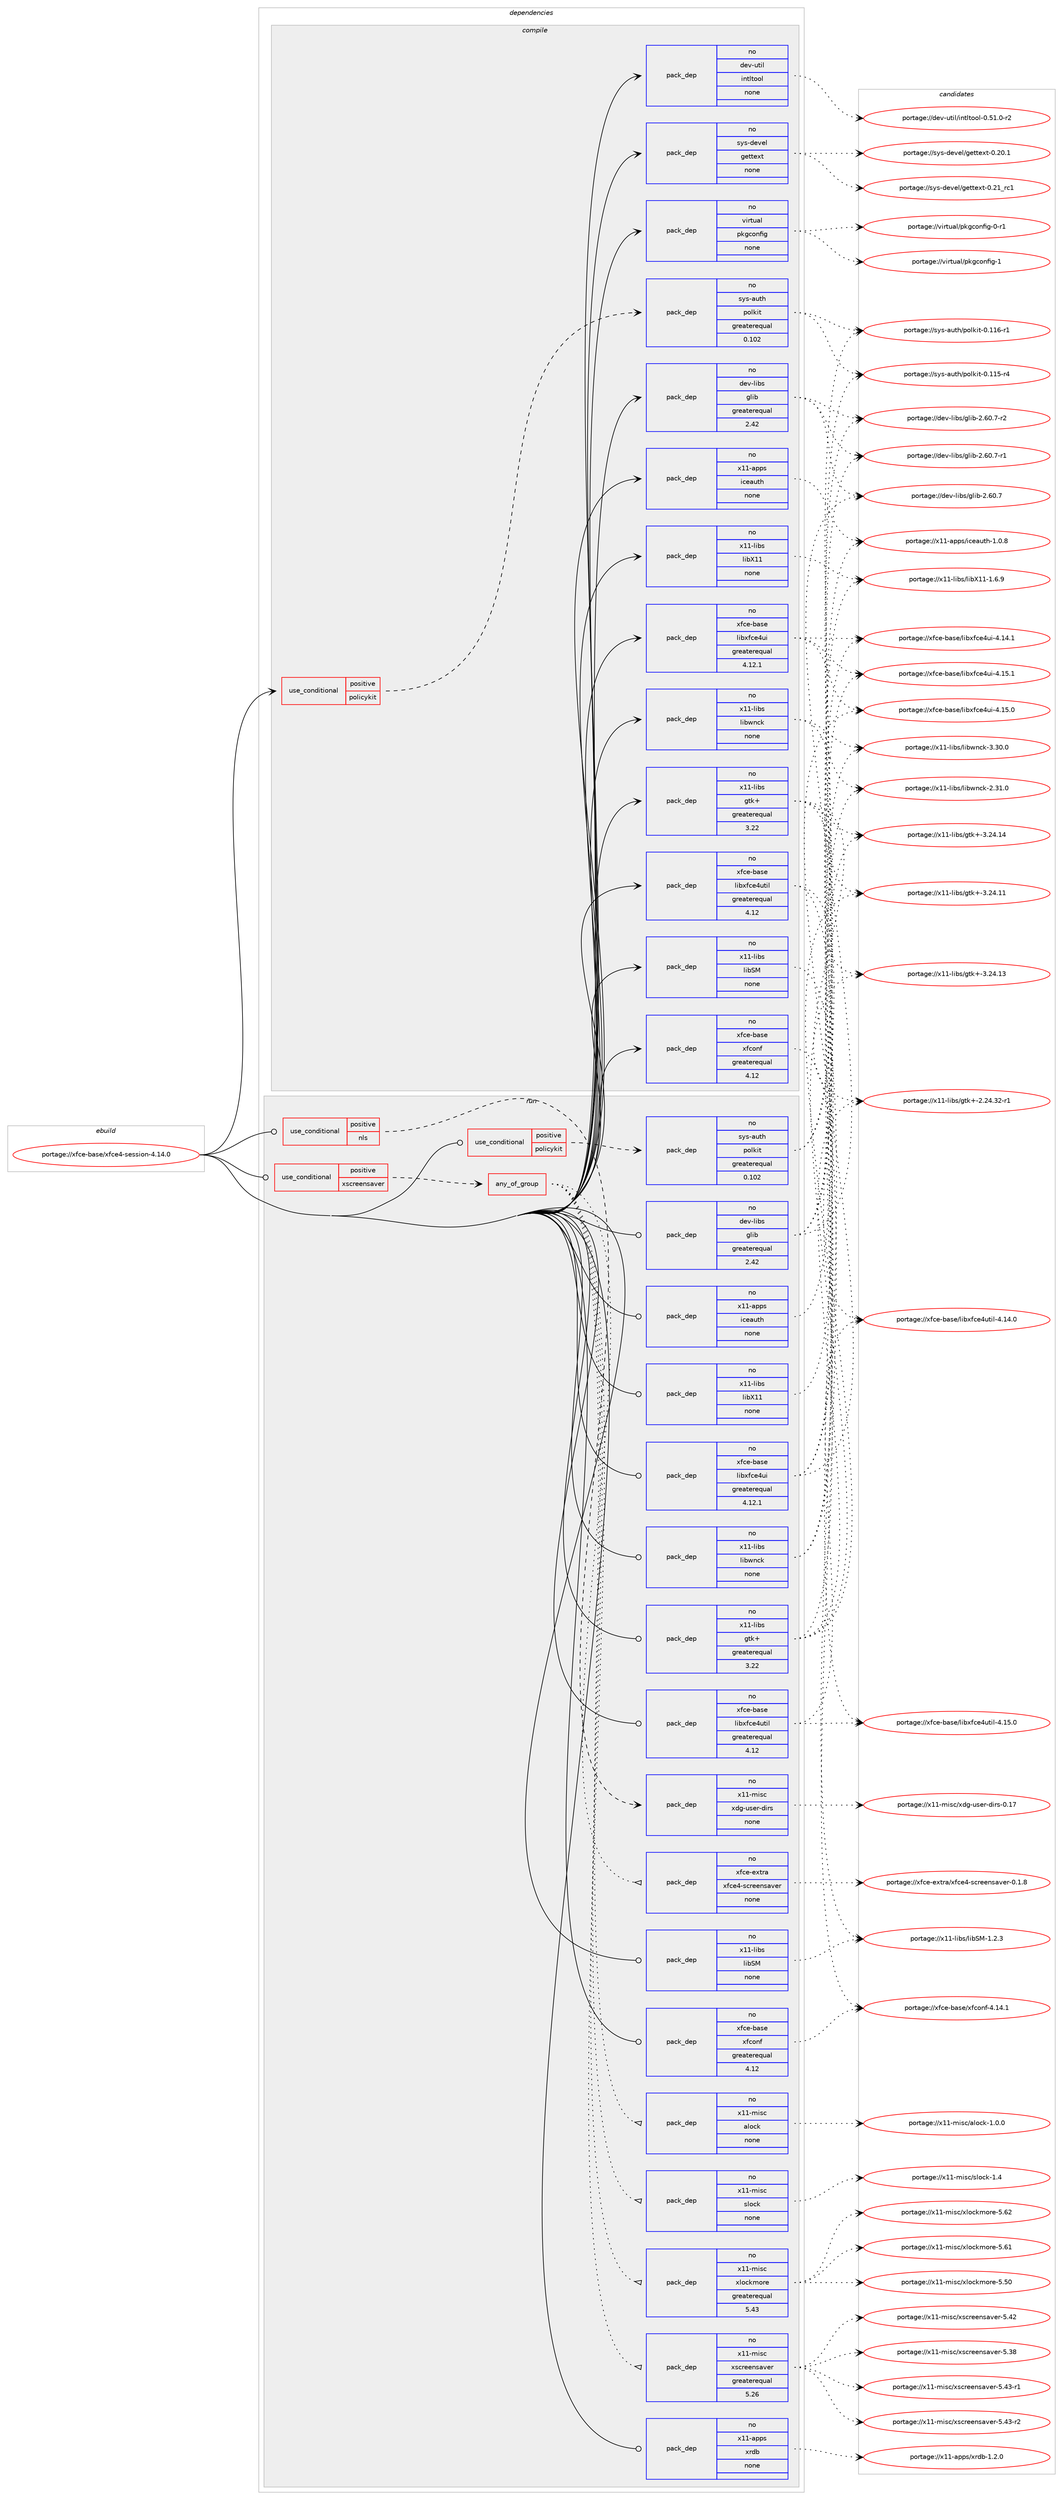 digraph prolog {

# *************
# Graph options
# *************

newrank=true;
concentrate=true;
compound=true;
graph [rankdir=LR,fontname=Helvetica,fontsize=10,ranksep=1.5];#, ranksep=2.5, nodesep=0.2];
edge  [arrowhead=vee];
node  [fontname=Helvetica,fontsize=10];

# **********
# The ebuild
# **********

subgraph cluster_leftcol {
color=gray;
rank=same;
label=<<i>ebuild</i>>;
id [label="portage://xfce-base/xfce4-session-4.14.0", color=red, width=4, href="../xfce-base/xfce4-session-4.14.0.svg"];
}

# ****************
# The dependencies
# ****************

subgraph cluster_midcol {
color=gray;
label=<<i>dependencies</i>>;
subgraph cluster_compile {
fillcolor="#eeeeee";
style=filled;
label=<<i>compile</i>>;
subgraph cond162 {
dependency1315 [label=<<TABLE BORDER="0" CELLBORDER="1" CELLSPACING="0" CELLPADDING="4"><TR><TD ROWSPAN="3" CELLPADDING="10">use_conditional</TD></TR><TR><TD>positive</TD></TR><TR><TD>policykit</TD></TR></TABLE>>, shape=none, color=red];
subgraph pack1143 {
dependency1316 [label=<<TABLE BORDER="0" CELLBORDER="1" CELLSPACING="0" CELLPADDING="4" WIDTH="220"><TR><TD ROWSPAN="6" CELLPADDING="30">pack_dep</TD></TR><TR><TD WIDTH="110">no</TD></TR><TR><TD>sys-auth</TD></TR><TR><TD>polkit</TD></TR><TR><TD>greaterequal</TD></TR><TR><TD>0.102</TD></TR></TABLE>>, shape=none, color=blue];
}
dependency1315:e -> dependency1316:w [weight=20,style="dashed",arrowhead="vee"];
}
id:e -> dependency1315:w [weight=20,style="solid",arrowhead="vee"];
subgraph pack1144 {
dependency1317 [label=<<TABLE BORDER="0" CELLBORDER="1" CELLSPACING="0" CELLPADDING="4" WIDTH="220"><TR><TD ROWSPAN="6" CELLPADDING="30">pack_dep</TD></TR><TR><TD WIDTH="110">no</TD></TR><TR><TD>dev-libs</TD></TR><TR><TD>glib</TD></TR><TR><TD>greaterequal</TD></TR><TR><TD>2.42</TD></TR></TABLE>>, shape=none, color=blue];
}
id:e -> dependency1317:w [weight=20,style="solid",arrowhead="vee"];
subgraph pack1145 {
dependency1318 [label=<<TABLE BORDER="0" CELLBORDER="1" CELLSPACING="0" CELLPADDING="4" WIDTH="220"><TR><TD ROWSPAN="6" CELLPADDING="30">pack_dep</TD></TR><TR><TD WIDTH="110">no</TD></TR><TR><TD>dev-util</TD></TR><TR><TD>intltool</TD></TR><TR><TD>none</TD></TR><TR><TD></TD></TR></TABLE>>, shape=none, color=blue];
}
id:e -> dependency1318:w [weight=20,style="solid",arrowhead="vee"];
subgraph pack1146 {
dependency1319 [label=<<TABLE BORDER="0" CELLBORDER="1" CELLSPACING="0" CELLPADDING="4" WIDTH="220"><TR><TD ROWSPAN="6" CELLPADDING="30">pack_dep</TD></TR><TR><TD WIDTH="110">no</TD></TR><TR><TD>sys-devel</TD></TR><TR><TD>gettext</TD></TR><TR><TD>none</TD></TR><TR><TD></TD></TR></TABLE>>, shape=none, color=blue];
}
id:e -> dependency1319:w [weight=20,style="solid",arrowhead="vee"];
subgraph pack1147 {
dependency1320 [label=<<TABLE BORDER="0" CELLBORDER="1" CELLSPACING="0" CELLPADDING="4" WIDTH="220"><TR><TD ROWSPAN="6" CELLPADDING="30">pack_dep</TD></TR><TR><TD WIDTH="110">no</TD></TR><TR><TD>virtual</TD></TR><TR><TD>pkgconfig</TD></TR><TR><TD>none</TD></TR><TR><TD></TD></TR></TABLE>>, shape=none, color=blue];
}
id:e -> dependency1320:w [weight=20,style="solid",arrowhead="vee"];
subgraph pack1148 {
dependency1321 [label=<<TABLE BORDER="0" CELLBORDER="1" CELLSPACING="0" CELLPADDING="4" WIDTH="220"><TR><TD ROWSPAN="6" CELLPADDING="30">pack_dep</TD></TR><TR><TD WIDTH="110">no</TD></TR><TR><TD>x11-apps</TD></TR><TR><TD>iceauth</TD></TR><TR><TD>none</TD></TR><TR><TD></TD></TR></TABLE>>, shape=none, color=blue];
}
id:e -> dependency1321:w [weight=20,style="solid",arrowhead="vee"];
subgraph pack1149 {
dependency1322 [label=<<TABLE BORDER="0" CELLBORDER="1" CELLSPACING="0" CELLPADDING="4" WIDTH="220"><TR><TD ROWSPAN="6" CELLPADDING="30">pack_dep</TD></TR><TR><TD WIDTH="110">no</TD></TR><TR><TD>x11-libs</TD></TR><TR><TD>gtk+</TD></TR><TR><TD>greaterequal</TD></TR><TR><TD>3.22</TD></TR></TABLE>>, shape=none, color=blue];
}
id:e -> dependency1322:w [weight=20,style="solid",arrowhead="vee"];
subgraph pack1150 {
dependency1323 [label=<<TABLE BORDER="0" CELLBORDER="1" CELLSPACING="0" CELLPADDING="4" WIDTH="220"><TR><TD ROWSPAN="6" CELLPADDING="30">pack_dep</TD></TR><TR><TD WIDTH="110">no</TD></TR><TR><TD>x11-libs</TD></TR><TR><TD>libSM</TD></TR><TR><TD>none</TD></TR><TR><TD></TD></TR></TABLE>>, shape=none, color=blue];
}
id:e -> dependency1323:w [weight=20,style="solid",arrowhead="vee"];
subgraph pack1151 {
dependency1324 [label=<<TABLE BORDER="0" CELLBORDER="1" CELLSPACING="0" CELLPADDING="4" WIDTH="220"><TR><TD ROWSPAN="6" CELLPADDING="30">pack_dep</TD></TR><TR><TD WIDTH="110">no</TD></TR><TR><TD>x11-libs</TD></TR><TR><TD>libX11</TD></TR><TR><TD>none</TD></TR><TR><TD></TD></TR></TABLE>>, shape=none, color=blue];
}
id:e -> dependency1324:w [weight=20,style="solid",arrowhead="vee"];
subgraph pack1152 {
dependency1325 [label=<<TABLE BORDER="0" CELLBORDER="1" CELLSPACING="0" CELLPADDING="4" WIDTH="220"><TR><TD ROWSPAN="6" CELLPADDING="30">pack_dep</TD></TR><TR><TD WIDTH="110">no</TD></TR><TR><TD>x11-libs</TD></TR><TR><TD>libwnck</TD></TR><TR><TD>none</TD></TR><TR><TD></TD></TR></TABLE>>, shape=none, color=blue];
}
id:e -> dependency1325:w [weight=20,style="solid",arrowhead="vee"];
subgraph pack1153 {
dependency1326 [label=<<TABLE BORDER="0" CELLBORDER="1" CELLSPACING="0" CELLPADDING="4" WIDTH="220"><TR><TD ROWSPAN="6" CELLPADDING="30">pack_dep</TD></TR><TR><TD WIDTH="110">no</TD></TR><TR><TD>xfce-base</TD></TR><TR><TD>libxfce4ui</TD></TR><TR><TD>greaterequal</TD></TR><TR><TD>4.12.1</TD></TR></TABLE>>, shape=none, color=blue];
}
id:e -> dependency1326:w [weight=20,style="solid",arrowhead="vee"];
subgraph pack1154 {
dependency1327 [label=<<TABLE BORDER="0" CELLBORDER="1" CELLSPACING="0" CELLPADDING="4" WIDTH="220"><TR><TD ROWSPAN="6" CELLPADDING="30">pack_dep</TD></TR><TR><TD WIDTH="110">no</TD></TR><TR><TD>xfce-base</TD></TR><TR><TD>libxfce4util</TD></TR><TR><TD>greaterequal</TD></TR><TR><TD>4.12</TD></TR></TABLE>>, shape=none, color=blue];
}
id:e -> dependency1327:w [weight=20,style="solid",arrowhead="vee"];
subgraph pack1155 {
dependency1328 [label=<<TABLE BORDER="0" CELLBORDER="1" CELLSPACING="0" CELLPADDING="4" WIDTH="220"><TR><TD ROWSPAN="6" CELLPADDING="30">pack_dep</TD></TR><TR><TD WIDTH="110">no</TD></TR><TR><TD>xfce-base</TD></TR><TR><TD>xfconf</TD></TR><TR><TD>greaterequal</TD></TR><TR><TD>4.12</TD></TR></TABLE>>, shape=none, color=blue];
}
id:e -> dependency1328:w [weight=20,style="solid",arrowhead="vee"];
}
subgraph cluster_compileandrun {
fillcolor="#eeeeee";
style=filled;
label=<<i>compile and run</i>>;
}
subgraph cluster_run {
fillcolor="#eeeeee";
style=filled;
label=<<i>run</i>>;
subgraph cond163 {
dependency1329 [label=<<TABLE BORDER="0" CELLBORDER="1" CELLSPACING="0" CELLPADDING="4"><TR><TD ROWSPAN="3" CELLPADDING="10">use_conditional</TD></TR><TR><TD>positive</TD></TR><TR><TD>nls</TD></TR></TABLE>>, shape=none, color=red];
subgraph pack1156 {
dependency1330 [label=<<TABLE BORDER="0" CELLBORDER="1" CELLSPACING="0" CELLPADDING="4" WIDTH="220"><TR><TD ROWSPAN="6" CELLPADDING="30">pack_dep</TD></TR><TR><TD WIDTH="110">no</TD></TR><TR><TD>x11-misc</TD></TR><TR><TD>xdg-user-dirs</TD></TR><TR><TD>none</TD></TR><TR><TD></TD></TR></TABLE>>, shape=none, color=blue];
}
dependency1329:e -> dependency1330:w [weight=20,style="dashed",arrowhead="vee"];
}
id:e -> dependency1329:w [weight=20,style="solid",arrowhead="odot"];
subgraph cond164 {
dependency1331 [label=<<TABLE BORDER="0" CELLBORDER="1" CELLSPACING="0" CELLPADDING="4"><TR><TD ROWSPAN="3" CELLPADDING="10">use_conditional</TD></TR><TR><TD>positive</TD></TR><TR><TD>policykit</TD></TR></TABLE>>, shape=none, color=red];
subgraph pack1157 {
dependency1332 [label=<<TABLE BORDER="0" CELLBORDER="1" CELLSPACING="0" CELLPADDING="4" WIDTH="220"><TR><TD ROWSPAN="6" CELLPADDING="30">pack_dep</TD></TR><TR><TD WIDTH="110">no</TD></TR><TR><TD>sys-auth</TD></TR><TR><TD>polkit</TD></TR><TR><TD>greaterequal</TD></TR><TR><TD>0.102</TD></TR></TABLE>>, shape=none, color=blue];
}
dependency1331:e -> dependency1332:w [weight=20,style="dashed",arrowhead="vee"];
}
id:e -> dependency1331:w [weight=20,style="solid",arrowhead="odot"];
subgraph cond165 {
dependency1333 [label=<<TABLE BORDER="0" CELLBORDER="1" CELLSPACING="0" CELLPADDING="4"><TR><TD ROWSPAN="3" CELLPADDING="10">use_conditional</TD></TR><TR><TD>positive</TD></TR><TR><TD>xscreensaver</TD></TR></TABLE>>, shape=none, color=red];
subgraph any12 {
dependency1334 [label=<<TABLE BORDER="0" CELLBORDER="1" CELLSPACING="0" CELLPADDING="4"><TR><TD CELLPADDING="10">any_of_group</TD></TR></TABLE>>, shape=none, color=red];subgraph pack1158 {
dependency1335 [label=<<TABLE BORDER="0" CELLBORDER="1" CELLSPACING="0" CELLPADDING="4" WIDTH="220"><TR><TD ROWSPAN="6" CELLPADDING="30">pack_dep</TD></TR><TR><TD WIDTH="110">no</TD></TR><TR><TD>xfce-extra</TD></TR><TR><TD>xfce4-screensaver</TD></TR><TR><TD>none</TD></TR><TR><TD></TD></TR></TABLE>>, shape=none, color=blue];
}
dependency1334:e -> dependency1335:w [weight=20,style="dotted",arrowhead="oinv"];
subgraph pack1159 {
dependency1336 [label=<<TABLE BORDER="0" CELLBORDER="1" CELLSPACING="0" CELLPADDING="4" WIDTH="220"><TR><TD ROWSPAN="6" CELLPADDING="30">pack_dep</TD></TR><TR><TD WIDTH="110">no</TD></TR><TR><TD>x11-misc</TD></TR><TR><TD>xscreensaver</TD></TR><TR><TD>greaterequal</TD></TR><TR><TD>5.26</TD></TR></TABLE>>, shape=none, color=blue];
}
dependency1334:e -> dependency1336:w [weight=20,style="dotted",arrowhead="oinv"];
subgraph pack1160 {
dependency1337 [label=<<TABLE BORDER="0" CELLBORDER="1" CELLSPACING="0" CELLPADDING="4" WIDTH="220"><TR><TD ROWSPAN="6" CELLPADDING="30">pack_dep</TD></TR><TR><TD WIDTH="110">no</TD></TR><TR><TD>x11-misc</TD></TR><TR><TD>xlockmore</TD></TR><TR><TD>greaterequal</TD></TR><TR><TD>5.43</TD></TR></TABLE>>, shape=none, color=blue];
}
dependency1334:e -> dependency1337:w [weight=20,style="dotted",arrowhead="oinv"];
subgraph pack1161 {
dependency1338 [label=<<TABLE BORDER="0" CELLBORDER="1" CELLSPACING="0" CELLPADDING="4" WIDTH="220"><TR><TD ROWSPAN="6" CELLPADDING="30">pack_dep</TD></TR><TR><TD WIDTH="110">no</TD></TR><TR><TD>x11-misc</TD></TR><TR><TD>slock</TD></TR><TR><TD>none</TD></TR><TR><TD></TD></TR></TABLE>>, shape=none, color=blue];
}
dependency1334:e -> dependency1338:w [weight=20,style="dotted",arrowhead="oinv"];
subgraph pack1162 {
dependency1339 [label=<<TABLE BORDER="0" CELLBORDER="1" CELLSPACING="0" CELLPADDING="4" WIDTH="220"><TR><TD ROWSPAN="6" CELLPADDING="30">pack_dep</TD></TR><TR><TD WIDTH="110">no</TD></TR><TR><TD>x11-misc</TD></TR><TR><TD>alock</TD></TR><TR><TD>none</TD></TR><TR><TD></TD></TR></TABLE>>, shape=none, color=blue];
}
dependency1334:e -> dependency1339:w [weight=20,style="dotted",arrowhead="oinv"];
}
dependency1333:e -> dependency1334:w [weight=20,style="dashed",arrowhead="vee"];
}
id:e -> dependency1333:w [weight=20,style="solid",arrowhead="odot"];
subgraph pack1163 {
dependency1340 [label=<<TABLE BORDER="0" CELLBORDER="1" CELLSPACING="0" CELLPADDING="4" WIDTH="220"><TR><TD ROWSPAN="6" CELLPADDING="30">pack_dep</TD></TR><TR><TD WIDTH="110">no</TD></TR><TR><TD>dev-libs</TD></TR><TR><TD>glib</TD></TR><TR><TD>greaterequal</TD></TR><TR><TD>2.42</TD></TR></TABLE>>, shape=none, color=blue];
}
id:e -> dependency1340:w [weight=20,style="solid",arrowhead="odot"];
subgraph pack1164 {
dependency1341 [label=<<TABLE BORDER="0" CELLBORDER="1" CELLSPACING="0" CELLPADDING="4" WIDTH="220"><TR><TD ROWSPAN="6" CELLPADDING="30">pack_dep</TD></TR><TR><TD WIDTH="110">no</TD></TR><TR><TD>x11-apps</TD></TR><TR><TD>iceauth</TD></TR><TR><TD>none</TD></TR><TR><TD></TD></TR></TABLE>>, shape=none, color=blue];
}
id:e -> dependency1341:w [weight=20,style="solid",arrowhead="odot"];
subgraph pack1165 {
dependency1342 [label=<<TABLE BORDER="0" CELLBORDER="1" CELLSPACING="0" CELLPADDING="4" WIDTH="220"><TR><TD ROWSPAN="6" CELLPADDING="30">pack_dep</TD></TR><TR><TD WIDTH="110">no</TD></TR><TR><TD>x11-apps</TD></TR><TR><TD>xrdb</TD></TR><TR><TD>none</TD></TR><TR><TD></TD></TR></TABLE>>, shape=none, color=blue];
}
id:e -> dependency1342:w [weight=20,style="solid",arrowhead="odot"];
subgraph pack1166 {
dependency1343 [label=<<TABLE BORDER="0" CELLBORDER="1" CELLSPACING="0" CELLPADDING="4" WIDTH="220"><TR><TD ROWSPAN="6" CELLPADDING="30">pack_dep</TD></TR><TR><TD WIDTH="110">no</TD></TR><TR><TD>x11-libs</TD></TR><TR><TD>gtk+</TD></TR><TR><TD>greaterequal</TD></TR><TR><TD>3.22</TD></TR></TABLE>>, shape=none, color=blue];
}
id:e -> dependency1343:w [weight=20,style="solid",arrowhead="odot"];
subgraph pack1167 {
dependency1344 [label=<<TABLE BORDER="0" CELLBORDER="1" CELLSPACING="0" CELLPADDING="4" WIDTH="220"><TR><TD ROWSPAN="6" CELLPADDING="30">pack_dep</TD></TR><TR><TD WIDTH="110">no</TD></TR><TR><TD>x11-libs</TD></TR><TR><TD>libSM</TD></TR><TR><TD>none</TD></TR><TR><TD></TD></TR></TABLE>>, shape=none, color=blue];
}
id:e -> dependency1344:w [weight=20,style="solid",arrowhead="odot"];
subgraph pack1168 {
dependency1345 [label=<<TABLE BORDER="0" CELLBORDER="1" CELLSPACING="0" CELLPADDING="4" WIDTH="220"><TR><TD ROWSPAN="6" CELLPADDING="30">pack_dep</TD></TR><TR><TD WIDTH="110">no</TD></TR><TR><TD>x11-libs</TD></TR><TR><TD>libX11</TD></TR><TR><TD>none</TD></TR><TR><TD></TD></TR></TABLE>>, shape=none, color=blue];
}
id:e -> dependency1345:w [weight=20,style="solid",arrowhead="odot"];
subgraph pack1169 {
dependency1346 [label=<<TABLE BORDER="0" CELLBORDER="1" CELLSPACING="0" CELLPADDING="4" WIDTH="220"><TR><TD ROWSPAN="6" CELLPADDING="30">pack_dep</TD></TR><TR><TD WIDTH="110">no</TD></TR><TR><TD>x11-libs</TD></TR><TR><TD>libwnck</TD></TR><TR><TD>none</TD></TR><TR><TD></TD></TR></TABLE>>, shape=none, color=blue];
}
id:e -> dependency1346:w [weight=20,style="solid",arrowhead="odot"];
subgraph pack1170 {
dependency1347 [label=<<TABLE BORDER="0" CELLBORDER="1" CELLSPACING="0" CELLPADDING="4" WIDTH="220"><TR><TD ROWSPAN="6" CELLPADDING="30">pack_dep</TD></TR><TR><TD WIDTH="110">no</TD></TR><TR><TD>xfce-base</TD></TR><TR><TD>libxfce4ui</TD></TR><TR><TD>greaterequal</TD></TR><TR><TD>4.12.1</TD></TR></TABLE>>, shape=none, color=blue];
}
id:e -> dependency1347:w [weight=20,style="solid",arrowhead="odot"];
subgraph pack1171 {
dependency1348 [label=<<TABLE BORDER="0" CELLBORDER="1" CELLSPACING="0" CELLPADDING="4" WIDTH="220"><TR><TD ROWSPAN="6" CELLPADDING="30">pack_dep</TD></TR><TR><TD WIDTH="110">no</TD></TR><TR><TD>xfce-base</TD></TR><TR><TD>libxfce4util</TD></TR><TR><TD>greaterequal</TD></TR><TR><TD>4.12</TD></TR></TABLE>>, shape=none, color=blue];
}
id:e -> dependency1348:w [weight=20,style="solid",arrowhead="odot"];
subgraph pack1172 {
dependency1349 [label=<<TABLE BORDER="0" CELLBORDER="1" CELLSPACING="0" CELLPADDING="4" WIDTH="220"><TR><TD ROWSPAN="6" CELLPADDING="30">pack_dep</TD></TR><TR><TD WIDTH="110">no</TD></TR><TR><TD>xfce-base</TD></TR><TR><TD>xfconf</TD></TR><TR><TD>greaterequal</TD></TR><TR><TD>4.12</TD></TR></TABLE>>, shape=none, color=blue];
}
id:e -> dependency1349:w [weight=20,style="solid",arrowhead="odot"];
}
}

# **************
# The candidates
# **************

subgraph cluster_choices {
rank=same;
color=gray;
label=<<i>candidates</i>>;

subgraph choice1143 {
color=black;
nodesep=1;
choice1151211154597117116104471121111081071051164548464949544511449 [label="portage://sys-auth/polkit-0.116-r1", color=red, width=4,href="../sys-auth/polkit-0.116-r1.svg"];
choice1151211154597117116104471121111081071051164548464949534511452 [label="portage://sys-auth/polkit-0.115-r4", color=red, width=4,href="../sys-auth/polkit-0.115-r4.svg"];
dependency1316:e -> choice1151211154597117116104471121111081071051164548464949544511449:w [style=dotted,weight="100"];
dependency1316:e -> choice1151211154597117116104471121111081071051164548464949534511452:w [style=dotted,weight="100"];
}
subgraph choice1144 {
color=black;
nodesep=1;
choice10010111845108105981154710310810598455046544846554511450 [label="portage://dev-libs/glib-2.60.7-r2", color=red, width=4,href="../dev-libs/glib-2.60.7-r2.svg"];
choice10010111845108105981154710310810598455046544846554511449 [label="portage://dev-libs/glib-2.60.7-r1", color=red, width=4,href="../dev-libs/glib-2.60.7-r1.svg"];
choice1001011184510810598115471031081059845504654484655 [label="portage://dev-libs/glib-2.60.7", color=red, width=4,href="../dev-libs/glib-2.60.7.svg"];
dependency1317:e -> choice10010111845108105981154710310810598455046544846554511450:w [style=dotted,weight="100"];
dependency1317:e -> choice10010111845108105981154710310810598455046544846554511449:w [style=dotted,weight="100"];
dependency1317:e -> choice1001011184510810598115471031081059845504654484655:w [style=dotted,weight="100"];
}
subgraph choice1145 {
color=black;
nodesep=1;
choice1001011184511711610510847105110116108116111111108454846534946484511450 [label="portage://dev-util/intltool-0.51.0-r2", color=red, width=4,href="../dev-util/intltool-0.51.0-r2.svg"];
dependency1318:e -> choice1001011184511711610510847105110116108116111111108454846534946484511450:w [style=dotted,weight="100"];
}
subgraph choice1146 {
color=black;
nodesep=1;
choice11512111545100101118101108471031011161161011201164548465049951149949 [label="portage://sys-devel/gettext-0.21_rc1", color=red, width=4,href="../sys-devel/gettext-0.21_rc1.svg"];
choice115121115451001011181011084710310111611610112011645484650484649 [label="portage://sys-devel/gettext-0.20.1", color=red, width=4,href="../sys-devel/gettext-0.20.1.svg"];
dependency1319:e -> choice11512111545100101118101108471031011161161011201164548465049951149949:w [style=dotted,weight="100"];
dependency1319:e -> choice115121115451001011181011084710310111611610112011645484650484649:w [style=dotted,weight="100"];
}
subgraph choice1147 {
color=black;
nodesep=1;
choice1181051141161179710847112107103991111101021051034549 [label="portage://virtual/pkgconfig-1", color=red, width=4,href="../virtual/pkgconfig-1.svg"];
choice11810511411611797108471121071039911111010210510345484511449 [label="portage://virtual/pkgconfig-0-r1", color=red, width=4,href="../virtual/pkgconfig-0-r1.svg"];
dependency1320:e -> choice1181051141161179710847112107103991111101021051034549:w [style=dotted,weight="100"];
dependency1320:e -> choice11810511411611797108471121071039911111010210510345484511449:w [style=dotted,weight="100"];
}
subgraph choice1148 {
color=black;
nodesep=1;
choice12049494597112112115471059910197117116104454946484656 [label="portage://x11-apps/iceauth-1.0.8", color=red, width=4,href="../x11-apps/iceauth-1.0.8.svg"];
dependency1321:e -> choice12049494597112112115471059910197117116104454946484656:w [style=dotted,weight="100"];
}
subgraph choice1149 {
color=black;
nodesep=1;
choice1204949451081059811547103116107434551465052464952 [label="portage://x11-libs/gtk+-3.24.14", color=red, width=4,href="../x11-libs/gtk+-3.24.14.svg"];
choice1204949451081059811547103116107434551465052464951 [label="portage://x11-libs/gtk+-3.24.13", color=red, width=4,href="../x11-libs/gtk+-3.24.13.svg"];
choice1204949451081059811547103116107434551465052464949 [label="portage://x11-libs/gtk+-3.24.11", color=red, width=4,href="../x11-libs/gtk+-3.24.11.svg"];
choice12049494510810598115471031161074345504650524651504511449 [label="portage://x11-libs/gtk+-2.24.32-r1", color=red, width=4,href="../x11-libs/gtk+-2.24.32-r1.svg"];
dependency1322:e -> choice1204949451081059811547103116107434551465052464952:w [style=dotted,weight="100"];
dependency1322:e -> choice1204949451081059811547103116107434551465052464951:w [style=dotted,weight="100"];
dependency1322:e -> choice1204949451081059811547103116107434551465052464949:w [style=dotted,weight="100"];
dependency1322:e -> choice12049494510810598115471031161074345504650524651504511449:w [style=dotted,weight="100"];
}
subgraph choice1150 {
color=black;
nodesep=1;
choice1204949451081059811547108105988377454946504651 [label="portage://x11-libs/libSM-1.2.3", color=red, width=4,href="../x11-libs/libSM-1.2.3.svg"];
dependency1323:e -> choice1204949451081059811547108105988377454946504651:w [style=dotted,weight="100"];
}
subgraph choice1151 {
color=black;
nodesep=1;
choice120494945108105981154710810598884949454946544657 [label="portage://x11-libs/libX11-1.6.9", color=red, width=4,href="../x11-libs/libX11-1.6.9.svg"];
dependency1324:e -> choice120494945108105981154710810598884949454946544657:w [style=dotted,weight="100"];
}
subgraph choice1152 {
color=black;
nodesep=1;
choice1204949451081059811547108105981191109910745514651484648 [label="portage://x11-libs/libwnck-3.30.0", color=red, width=4,href="../x11-libs/libwnck-3.30.0.svg"];
choice1204949451081059811547108105981191109910745504651494648 [label="portage://x11-libs/libwnck-2.31.0", color=red, width=4,href="../x11-libs/libwnck-2.31.0.svg"];
dependency1325:e -> choice1204949451081059811547108105981191109910745514651484648:w [style=dotted,weight="100"];
dependency1325:e -> choice1204949451081059811547108105981191109910745504651494648:w [style=dotted,weight="100"];
}
subgraph choice1153 {
color=black;
nodesep=1;
choice120102991014598971151014710810598120102991015211710545524649534649 [label="portage://xfce-base/libxfce4ui-4.15.1", color=red, width=4,href="../xfce-base/libxfce4ui-4.15.1.svg"];
choice120102991014598971151014710810598120102991015211710545524649534648 [label="portage://xfce-base/libxfce4ui-4.15.0", color=red, width=4,href="../xfce-base/libxfce4ui-4.15.0.svg"];
choice120102991014598971151014710810598120102991015211710545524649524649 [label="portage://xfce-base/libxfce4ui-4.14.1", color=red, width=4,href="../xfce-base/libxfce4ui-4.14.1.svg"];
dependency1326:e -> choice120102991014598971151014710810598120102991015211710545524649534649:w [style=dotted,weight="100"];
dependency1326:e -> choice120102991014598971151014710810598120102991015211710545524649534648:w [style=dotted,weight="100"];
dependency1326:e -> choice120102991014598971151014710810598120102991015211710545524649524649:w [style=dotted,weight="100"];
}
subgraph choice1154 {
color=black;
nodesep=1;
choice120102991014598971151014710810598120102991015211711610510845524649534648 [label="portage://xfce-base/libxfce4util-4.15.0", color=red, width=4,href="../xfce-base/libxfce4util-4.15.0.svg"];
choice120102991014598971151014710810598120102991015211711610510845524649524648 [label="portage://xfce-base/libxfce4util-4.14.0", color=red, width=4,href="../xfce-base/libxfce4util-4.14.0.svg"];
dependency1327:e -> choice120102991014598971151014710810598120102991015211711610510845524649534648:w [style=dotted,weight="100"];
dependency1327:e -> choice120102991014598971151014710810598120102991015211711610510845524649524648:w [style=dotted,weight="100"];
}
subgraph choice1155 {
color=black;
nodesep=1;
choice12010299101459897115101471201029911111010245524649524649 [label="portage://xfce-base/xfconf-4.14.1", color=red, width=4,href="../xfce-base/xfconf-4.14.1.svg"];
dependency1328:e -> choice12010299101459897115101471201029911111010245524649524649:w [style=dotted,weight="100"];
}
subgraph choice1156 {
color=black;
nodesep=1;
choice120494945109105115994712010010345117115101114451001051141154548464955 [label="portage://x11-misc/xdg-user-dirs-0.17", color=red, width=4,href="../x11-misc/xdg-user-dirs-0.17.svg"];
dependency1330:e -> choice120494945109105115994712010010345117115101114451001051141154548464955:w [style=dotted,weight="100"];
}
subgraph choice1157 {
color=black;
nodesep=1;
choice1151211154597117116104471121111081071051164548464949544511449 [label="portage://sys-auth/polkit-0.116-r1", color=red, width=4,href="../sys-auth/polkit-0.116-r1.svg"];
choice1151211154597117116104471121111081071051164548464949534511452 [label="portage://sys-auth/polkit-0.115-r4", color=red, width=4,href="../sys-auth/polkit-0.115-r4.svg"];
dependency1332:e -> choice1151211154597117116104471121111081071051164548464949544511449:w [style=dotted,weight="100"];
dependency1332:e -> choice1151211154597117116104471121111081071051164548464949534511452:w [style=dotted,weight="100"];
}
subgraph choice1158 {
color=black;
nodesep=1;
choice120102991014510112011611497471201029910152451159911410110111011597118101114454846494656 [label="portage://xfce-extra/xfce4-screensaver-0.1.8", color=red, width=4,href="../xfce-extra/xfce4-screensaver-0.1.8.svg"];
dependency1335:e -> choice120102991014510112011611497471201029910152451159911410110111011597118101114454846494656:w [style=dotted,weight="100"];
}
subgraph choice1159 {
color=black;
nodesep=1;
choice1204949451091051159947120115991141011011101159711810111445534652514511450 [label="portage://x11-misc/xscreensaver-5.43-r2", color=red, width=4,href="../x11-misc/xscreensaver-5.43-r2.svg"];
choice1204949451091051159947120115991141011011101159711810111445534652514511449 [label="portage://x11-misc/xscreensaver-5.43-r1", color=red, width=4,href="../x11-misc/xscreensaver-5.43-r1.svg"];
choice120494945109105115994712011599114101101110115971181011144553465250 [label="portage://x11-misc/xscreensaver-5.42", color=red, width=4,href="../x11-misc/xscreensaver-5.42.svg"];
choice120494945109105115994712011599114101101110115971181011144553465156 [label="portage://x11-misc/xscreensaver-5.38", color=red, width=4,href="../x11-misc/xscreensaver-5.38.svg"];
dependency1336:e -> choice1204949451091051159947120115991141011011101159711810111445534652514511450:w [style=dotted,weight="100"];
dependency1336:e -> choice1204949451091051159947120115991141011011101159711810111445534652514511449:w [style=dotted,weight="100"];
dependency1336:e -> choice120494945109105115994712011599114101101110115971181011144553465250:w [style=dotted,weight="100"];
dependency1336:e -> choice120494945109105115994712011599114101101110115971181011144553465156:w [style=dotted,weight="100"];
}
subgraph choice1160 {
color=black;
nodesep=1;
choice1204949451091051159947120108111991071091111141014553465450 [label="portage://x11-misc/xlockmore-5.62", color=red, width=4,href="../x11-misc/xlockmore-5.62.svg"];
choice1204949451091051159947120108111991071091111141014553465449 [label="portage://x11-misc/xlockmore-5.61", color=red, width=4,href="../x11-misc/xlockmore-5.61.svg"];
choice1204949451091051159947120108111991071091111141014553465348 [label="portage://x11-misc/xlockmore-5.50", color=red, width=4,href="../x11-misc/xlockmore-5.50.svg"];
dependency1337:e -> choice1204949451091051159947120108111991071091111141014553465450:w [style=dotted,weight="100"];
dependency1337:e -> choice1204949451091051159947120108111991071091111141014553465449:w [style=dotted,weight="100"];
dependency1337:e -> choice1204949451091051159947120108111991071091111141014553465348:w [style=dotted,weight="100"];
}
subgraph choice1161 {
color=black;
nodesep=1;
choice12049494510910511599471151081119910745494652 [label="portage://x11-misc/slock-1.4", color=red, width=4,href="../x11-misc/slock-1.4.svg"];
dependency1338:e -> choice12049494510910511599471151081119910745494652:w [style=dotted,weight="100"];
}
subgraph choice1162 {
color=black;
nodesep=1;
choice12049494510910511599479710811199107454946484648 [label="portage://x11-misc/alock-1.0.0", color=red, width=4,href="../x11-misc/alock-1.0.0.svg"];
dependency1339:e -> choice12049494510910511599479710811199107454946484648:w [style=dotted,weight="100"];
}
subgraph choice1163 {
color=black;
nodesep=1;
choice10010111845108105981154710310810598455046544846554511450 [label="portage://dev-libs/glib-2.60.7-r2", color=red, width=4,href="../dev-libs/glib-2.60.7-r2.svg"];
choice10010111845108105981154710310810598455046544846554511449 [label="portage://dev-libs/glib-2.60.7-r1", color=red, width=4,href="../dev-libs/glib-2.60.7-r1.svg"];
choice1001011184510810598115471031081059845504654484655 [label="portage://dev-libs/glib-2.60.7", color=red, width=4,href="../dev-libs/glib-2.60.7.svg"];
dependency1340:e -> choice10010111845108105981154710310810598455046544846554511450:w [style=dotted,weight="100"];
dependency1340:e -> choice10010111845108105981154710310810598455046544846554511449:w [style=dotted,weight="100"];
dependency1340:e -> choice1001011184510810598115471031081059845504654484655:w [style=dotted,weight="100"];
}
subgraph choice1164 {
color=black;
nodesep=1;
choice12049494597112112115471059910197117116104454946484656 [label="portage://x11-apps/iceauth-1.0.8", color=red, width=4,href="../x11-apps/iceauth-1.0.8.svg"];
dependency1341:e -> choice12049494597112112115471059910197117116104454946484656:w [style=dotted,weight="100"];
}
subgraph choice1165 {
color=black;
nodesep=1;
choice120494945971121121154712011410098454946504648 [label="portage://x11-apps/xrdb-1.2.0", color=red, width=4,href="../x11-apps/xrdb-1.2.0.svg"];
dependency1342:e -> choice120494945971121121154712011410098454946504648:w [style=dotted,weight="100"];
}
subgraph choice1166 {
color=black;
nodesep=1;
choice1204949451081059811547103116107434551465052464952 [label="portage://x11-libs/gtk+-3.24.14", color=red, width=4,href="../x11-libs/gtk+-3.24.14.svg"];
choice1204949451081059811547103116107434551465052464951 [label="portage://x11-libs/gtk+-3.24.13", color=red, width=4,href="../x11-libs/gtk+-3.24.13.svg"];
choice1204949451081059811547103116107434551465052464949 [label="portage://x11-libs/gtk+-3.24.11", color=red, width=4,href="../x11-libs/gtk+-3.24.11.svg"];
choice12049494510810598115471031161074345504650524651504511449 [label="portage://x11-libs/gtk+-2.24.32-r1", color=red, width=4,href="../x11-libs/gtk+-2.24.32-r1.svg"];
dependency1343:e -> choice1204949451081059811547103116107434551465052464952:w [style=dotted,weight="100"];
dependency1343:e -> choice1204949451081059811547103116107434551465052464951:w [style=dotted,weight="100"];
dependency1343:e -> choice1204949451081059811547103116107434551465052464949:w [style=dotted,weight="100"];
dependency1343:e -> choice12049494510810598115471031161074345504650524651504511449:w [style=dotted,weight="100"];
}
subgraph choice1167 {
color=black;
nodesep=1;
choice1204949451081059811547108105988377454946504651 [label="portage://x11-libs/libSM-1.2.3", color=red, width=4,href="../x11-libs/libSM-1.2.3.svg"];
dependency1344:e -> choice1204949451081059811547108105988377454946504651:w [style=dotted,weight="100"];
}
subgraph choice1168 {
color=black;
nodesep=1;
choice120494945108105981154710810598884949454946544657 [label="portage://x11-libs/libX11-1.6.9", color=red, width=4,href="../x11-libs/libX11-1.6.9.svg"];
dependency1345:e -> choice120494945108105981154710810598884949454946544657:w [style=dotted,weight="100"];
}
subgraph choice1169 {
color=black;
nodesep=1;
choice1204949451081059811547108105981191109910745514651484648 [label="portage://x11-libs/libwnck-3.30.0", color=red, width=4,href="../x11-libs/libwnck-3.30.0.svg"];
choice1204949451081059811547108105981191109910745504651494648 [label="portage://x11-libs/libwnck-2.31.0", color=red, width=4,href="../x11-libs/libwnck-2.31.0.svg"];
dependency1346:e -> choice1204949451081059811547108105981191109910745514651484648:w [style=dotted,weight="100"];
dependency1346:e -> choice1204949451081059811547108105981191109910745504651494648:w [style=dotted,weight="100"];
}
subgraph choice1170 {
color=black;
nodesep=1;
choice120102991014598971151014710810598120102991015211710545524649534649 [label="portage://xfce-base/libxfce4ui-4.15.1", color=red, width=4,href="../xfce-base/libxfce4ui-4.15.1.svg"];
choice120102991014598971151014710810598120102991015211710545524649534648 [label="portage://xfce-base/libxfce4ui-4.15.0", color=red, width=4,href="../xfce-base/libxfce4ui-4.15.0.svg"];
choice120102991014598971151014710810598120102991015211710545524649524649 [label="portage://xfce-base/libxfce4ui-4.14.1", color=red, width=4,href="../xfce-base/libxfce4ui-4.14.1.svg"];
dependency1347:e -> choice120102991014598971151014710810598120102991015211710545524649534649:w [style=dotted,weight="100"];
dependency1347:e -> choice120102991014598971151014710810598120102991015211710545524649534648:w [style=dotted,weight="100"];
dependency1347:e -> choice120102991014598971151014710810598120102991015211710545524649524649:w [style=dotted,weight="100"];
}
subgraph choice1171 {
color=black;
nodesep=1;
choice120102991014598971151014710810598120102991015211711610510845524649534648 [label="portage://xfce-base/libxfce4util-4.15.0", color=red, width=4,href="../xfce-base/libxfce4util-4.15.0.svg"];
choice120102991014598971151014710810598120102991015211711610510845524649524648 [label="portage://xfce-base/libxfce4util-4.14.0", color=red, width=4,href="../xfce-base/libxfce4util-4.14.0.svg"];
dependency1348:e -> choice120102991014598971151014710810598120102991015211711610510845524649534648:w [style=dotted,weight="100"];
dependency1348:e -> choice120102991014598971151014710810598120102991015211711610510845524649524648:w [style=dotted,weight="100"];
}
subgraph choice1172 {
color=black;
nodesep=1;
choice12010299101459897115101471201029911111010245524649524649 [label="portage://xfce-base/xfconf-4.14.1", color=red, width=4,href="../xfce-base/xfconf-4.14.1.svg"];
dependency1349:e -> choice12010299101459897115101471201029911111010245524649524649:w [style=dotted,weight="100"];
}
}

}
